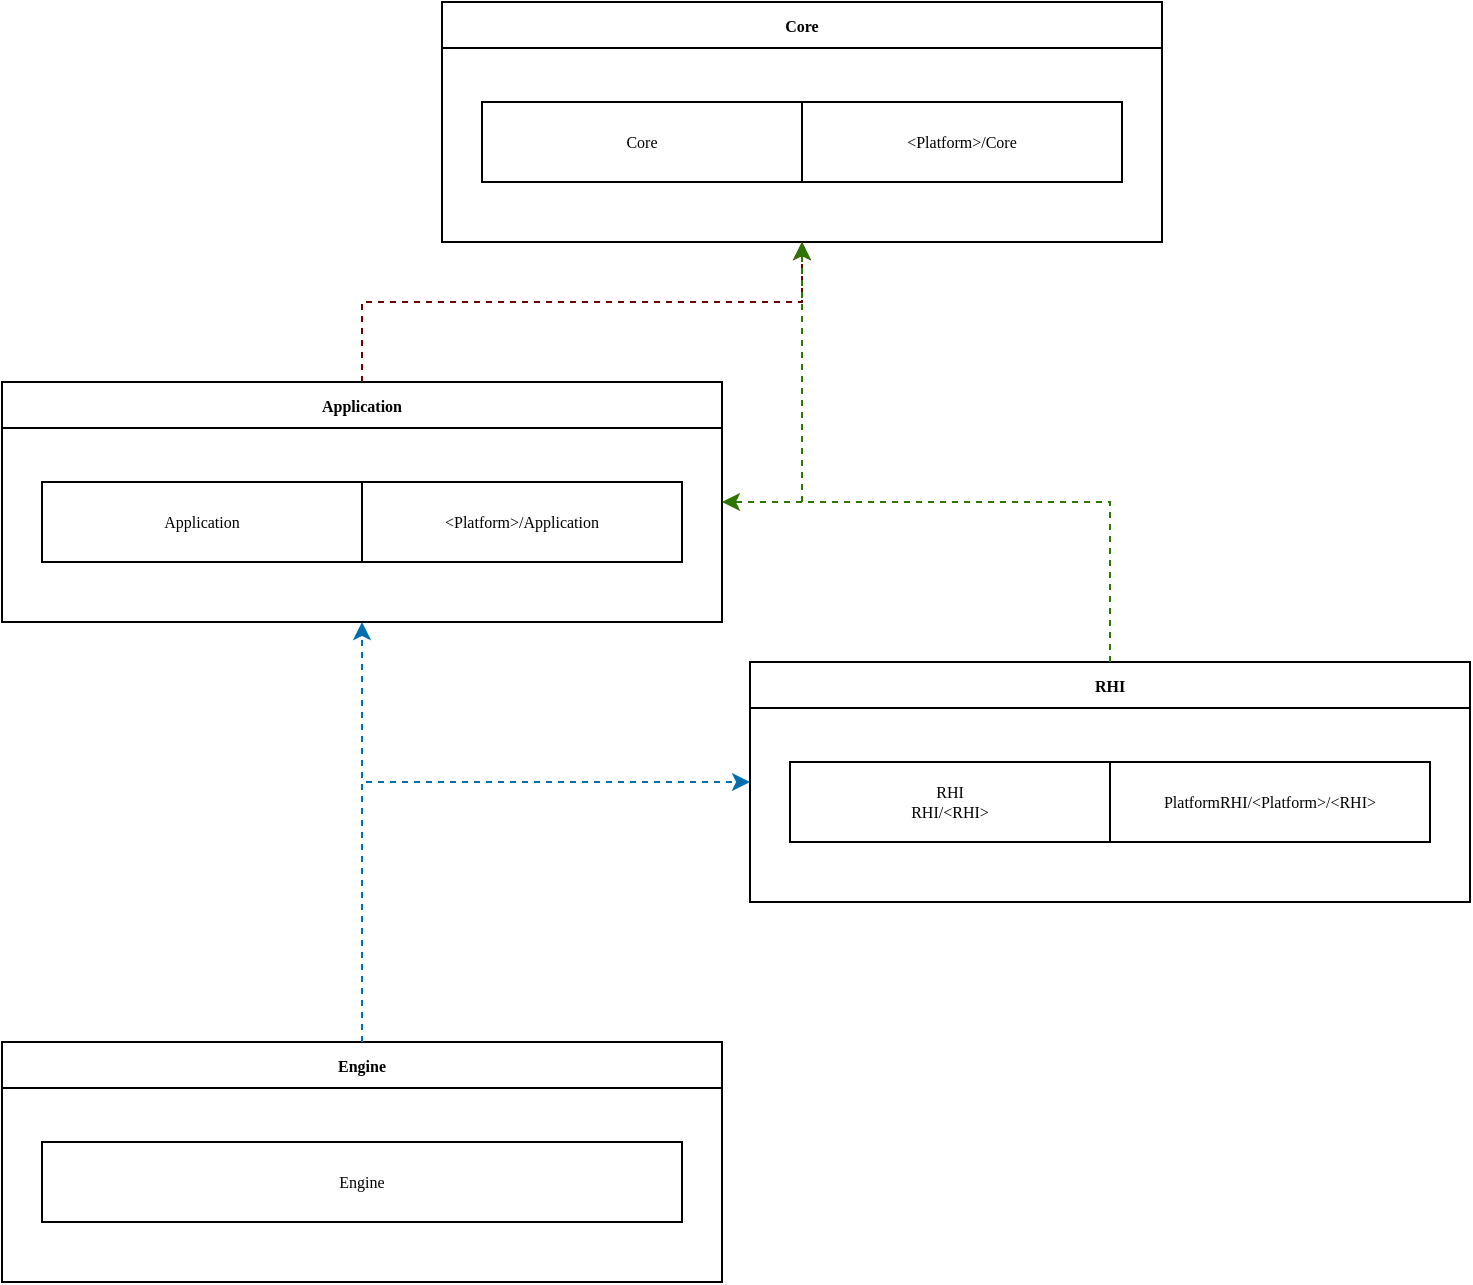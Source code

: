 <mxfile version="21.3.7" type="device">
  <diagram name="Pagina-1" id="ax0cK7_yC_mVOuW2ot54">
    <mxGraphModel dx="988" dy="547" grid="1" gridSize="10" guides="1" tooltips="1" connect="1" arrows="1" fold="1" page="1" pageScale="1" pageWidth="827" pageHeight="1169" math="0" shadow="0">
      <root>
        <mxCell id="0" />
        <mxCell id="1" parent="0" />
        <mxCell id="OEGbrFbwB6cufgl5w6vc-15" value="" style="group;fontFamily=Lucida Console;fontSize=8;" vertex="1" connectable="0" parent="1">
          <mxGeometry x="260" y="10" width="360" height="120" as="geometry" />
        </mxCell>
        <mxCell id="OEGbrFbwB6cufgl5w6vc-1" value="Core" style="rounded=0;whiteSpace=wrap;html=1;container=0;fontFamily=Lucida Console;fontSize=8;" vertex="1" parent="OEGbrFbwB6cufgl5w6vc-15">
          <mxGeometry x="20" y="50" width="160" height="40" as="geometry" />
        </mxCell>
        <mxCell id="OEGbrFbwB6cufgl5w6vc-2" value="&amp;lt;Platform&amp;gt;/Core" style="rounded=0;whiteSpace=wrap;html=1;container=0;fontFamily=Lucida Console;fontSize=8;" vertex="1" parent="OEGbrFbwB6cufgl5w6vc-15">
          <mxGeometry x="180" y="50" width="160" height="40" as="geometry" />
        </mxCell>
        <mxCell id="OEGbrFbwB6cufgl5w6vc-5" value="Core" style="swimlane;whiteSpace=wrap;html=1;container=0;fontFamily=Lucida Console;fontSize=8;" vertex="1" parent="OEGbrFbwB6cufgl5w6vc-15">
          <mxGeometry width="360" height="120" as="geometry">
            <mxRectangle width="70" height="30" as="alternateBounds" />
          </mxGeometry>
        </mxCell>
        <mxCell id="OEGbrFbwB6cufgl5w6vc-16" value="" style="group;fontFamily=Lucida Console;fontSize=8;" vertex="1" connectable="0" parent="1">
          <mxGeometry x="40" y="200" width="360" height="120" as="geometry" />
        </mxCell>
        <mxCell id="OEGbrFbwB6cufgl5w6vc-9" value="Application" style="rounded=0;whiteSpace=wrap;html=1;fontFamily=Lucida Console;fontSize=8;" vertex="1" parent="OEGbrFbwB6cufgl5w6vc-16">
          <mxGeometry x="20" y="50" width="160" height="40" as="geometry" />
        </mxCell>
        <mxCell id="OEGbrFbwB6cufgl5w6vc-10" value="&amp;lt;Platform&amp;gt;/Application" style="rounded=0;whiteSpace=wrap;html=1;fontFamily=Lucida Console;fontSize=8;" vertex="1" parent="OEGbrFbwB6cufgl5w6vc-16">
          <mxGeometry x="180" y="50" width="160" height="40" as="geometry" />
        </mxCell>
        <mxCell id="OEGbrFbwB6cufgl5w6vc-14" value="Application" style="swimlane;whiteSpace=wrap;html=1;container=0;fontFamily=Lucida Console;fontSize=8;" vertex="1" parent="OEGbrFbwB6cufgl5w6vc-16">
          <mxGeometry width="360" height="120" as="geometry">
            <mxRectangle width="70" height="30" as="alternateBounds" />
          </mxGeometry>
        </mxCell>
        <mxCell id="OEGbrFbwB6cufgl5w6vc-18" value="" style="group;fontFamily=Lucida Console;fontSize=8;treeFolding=0;collapsible=0;direction=east;" vertex="1" connectable="0" parent="1">
          <mxGeometry x="414" y="340" width="360" height="120" as="geometry" />
        </mxCell>
        <mxCell id="OEGbrFbwB6cufgl5w6vc-19" value="&lt;font style=&quot;font-size: 8px;&quot;&gt;RHI&lt;br&gt;RHI/&amp;lt;RHI&amp;gt;&lt;br&gt;&lt;/font&gt;" style="rounded=0;whiteSpace=wrap;html=1;container=0;fontFamily=Lucida Console;fontSize=8;" vertex="1" parent="OEGbrFbwB6cufgl5w6vc-18">
          <mxGeometry x="20" y="50" width="160" height="40" as="geometry" />
        </mxCell>
        <mxCell id="OEGbrFbwB6cufgl5w6vc-20" value="&lt;font style=&quot;font-size: 8px;&quot;&gt;PlatformRHI/&amp;lt;Platform&amp;gt;/&amp;lt;RHI&amp;gt;&lt;/font&gt;" style="rounded=0;whiteSpace=wrap;html=1;container=0;fontFamily=Lucida Console;fontSize=8;" vertex="1" parent="OEGbrFbwB6cufgl5w6vc-18">
          <mxGeometry x="180" y="50" width="160" height="40" as="geometry" />
        </mxCell>
        <mxCell id="OEGbrFbwB6cufgl5w6vc-21" value="RHI" style="swimlane;whiteSpace=wrap;html=1;container=0;fontFamily=Lucida Console;fontSize=8;" vertex="1" parent="OEGbrFbwB6cufgl5w6vc-18">
          <mxGeometry width="360" height="120" as="geometry">
            <mxRectangle width="70" height="30" as="alternateBounds" />
          </mxGeometry>
        </mxCell>
        <mxCell id="OEGbrFbwB6cufgl5w6vc-24" value="" style="endArrow=classic;html=1;rounded=0;exitX=0.5;exitY=0;exitDx=0;exitDy=0;entryX=0.5;entryY=1;entryDx=0;entryDy=0;fillColor=#a20025;strokeColor=#6F0000;dashed=1;" edge="1" parent="1" source="OEGbrFbwB6cufgl5w6vc-14" target="OEGbrFbwB6cufgl5w6vc-5">
          <mxGeometry width="50" height="50" relative="1" as="geometry">
            <mxPoint x="160" y="290" as="sourcePoint" />
            <mxPoint x="210" y="240" as="targetPoint" />
            <Array as="points">
              <mxPoint x="220" y="160" />
              <mxPoint x="440" y="160" />
            </Array>
          </mxGeometry>
        </mxCell>
        <mxCell id="OEGbrFbwB6cufgl5w6vc-30" value="Engine" style="swimlane;whiteSpace=wrap;html=1;container=0;fontFamily=Lucida Console;fontSize=8;" vertex="1" parent="1">
          <mxGeometry x="40" y="530" width="360" height="120" as="geometry">
            <mxRectangle width="70" height="30" as="alternateBounds" />
          </mxGeometry>
        </mxCell>
        <mxCell id="OEGbrFbwB6cufgl5w6vc-27" value="" style="group;fontFamily=Lucida Console;fontSize=8;treeFolding=0;collapsible=0;direction=east;" vertex="1" connectable="0" parent="OEGbrFbwB6cufgl5w6vc-30">
          <mxGeometry width="360" height="120" as="geometry" />
        </mxCell>
        <mxCell id="OEGbrFbwB6cufgl5w6vc-28" value="&lt;font style=&quot;font-size: 8px;&quot;&gt;Engine&lt;br&gt;&lt;/font&gt;" style="rounded=0;whiteSpace=wrap;html=1;container=0;fontFamily=Lucida Console;fontSize=8;" vertex="1" parent="OEGbrFbwB6cufgl5w6vc-27">
          <mxGeometry x="20" y="50" width="320" height="40" as="geometry" />
        </mxCell>
        <mxCell id="OEGbrFbwB6cufgl5w6vc-33" value="" style="endArrow=classic;html=1;rounded=0;entryX=0.5;entryY=1;entryDx=0;entryDy=0;exitX=0.5;exitY=0;exitDx=0;exitDy=0;fillColor=#1ba1e2;strokeColor=#006EAF;dashed=1;" edge="1" parent="1" source="OEGbrFbwB6cufgl5w6vc-30" target="OEGbrFbwB6cufgl5w6vc-14">
          <mxGeometry width="50" height="50" relative="1" as="geometry">
            <mxPoint x="510" y="460" as="sourcePoint" />
            <mxPoint x="560" y="410" as="targetPoint" />
          </mxGeometry>
        </mxCell>
        <mxCell id="OEGbrFbwB6cufgl5w6vc-36" value="" style="edgeStyle=orthogonalEdgeStyle;rounded=0;orthogonalLoop=1;jettySize=auto;html=1;entryX=1;entryY=0.5;entryDx=0;entryDy=0;exitX=0.5;exitY=0;exitDx=0;exitDy=0;fillColor=#60a917;strokeColor=#2D7600;dashed=1;" edge="1" parent="1" source="OEGbrFbwB6cufgl5w6vc-21" target="OEGbrFbwB6cufgl5w6vc-14">
          <mxGeometry relative="1" as="geometry">
            <mxPoint x="594" y="230" as="targetPoint" />
          </mxGeometry>
        </mxCell>
        <mxCell id="OEGbrFbwB6cufgl5w6vc-38" value="" style="endArrow=classic;html=1;rounded=0;exitX=0.5;exitY=0;exitDx=0;exitDy=0;entryX=0.5;entryY=1;entryDx=0;entryDy=0;fillColor=#60a917;strokeColor=#2D7600;dashed=1;" edge="1" parent="1" source="OEGbrFbwB6cufgl5w6vc-21" target="OEGbrFbwB6cufgl5w6vc-5">
          <mxGeometry width="50" height="50" relative="1" as="geometry">
            <mxPoint x="480" y="410" as="sourcePoint" />
            <mxPoint x="650" y="220" as="targetPoint" />
            <Array as="points">
              <mxPoint x="594" y="260" />
              <mxPoint x="440" y="260" />
            </Array>
          </mxGeometry>
        </mxCell>
        <mxCell id="OEGbrFbwB6cufgl5w6vc-39" value="" style="endArrow=classic;html=1;rounded=0;exitX=0.5;exitY=0;exitDx=0;exitDy=0;entryX=0;entryY=0.5;entryDx=0;entryDy=0;fillColor=#1ba1e2;strokeColor=#006EAF;dashed=1;" edge="1" parent="1" source="OEGbrFbwB6cufgl5w6vc-30" target="OEGbrFbwB6cufgl5w6vc-21">
          <mxGeometry width="50" height="50" relative="1" as="geometry">
            <mxPoint x="280" y="490" as="sourcePoint" />
            <mxPoint x="330" y="440" as="targetPoint" />
            <Array as="points">
              <mxPoint x="220" y="400" />
            </Array>
          </mxGeometry>
        </mxCell>
      </root>
    </mxGraphModel>
  </diagram>
</mxfile>
